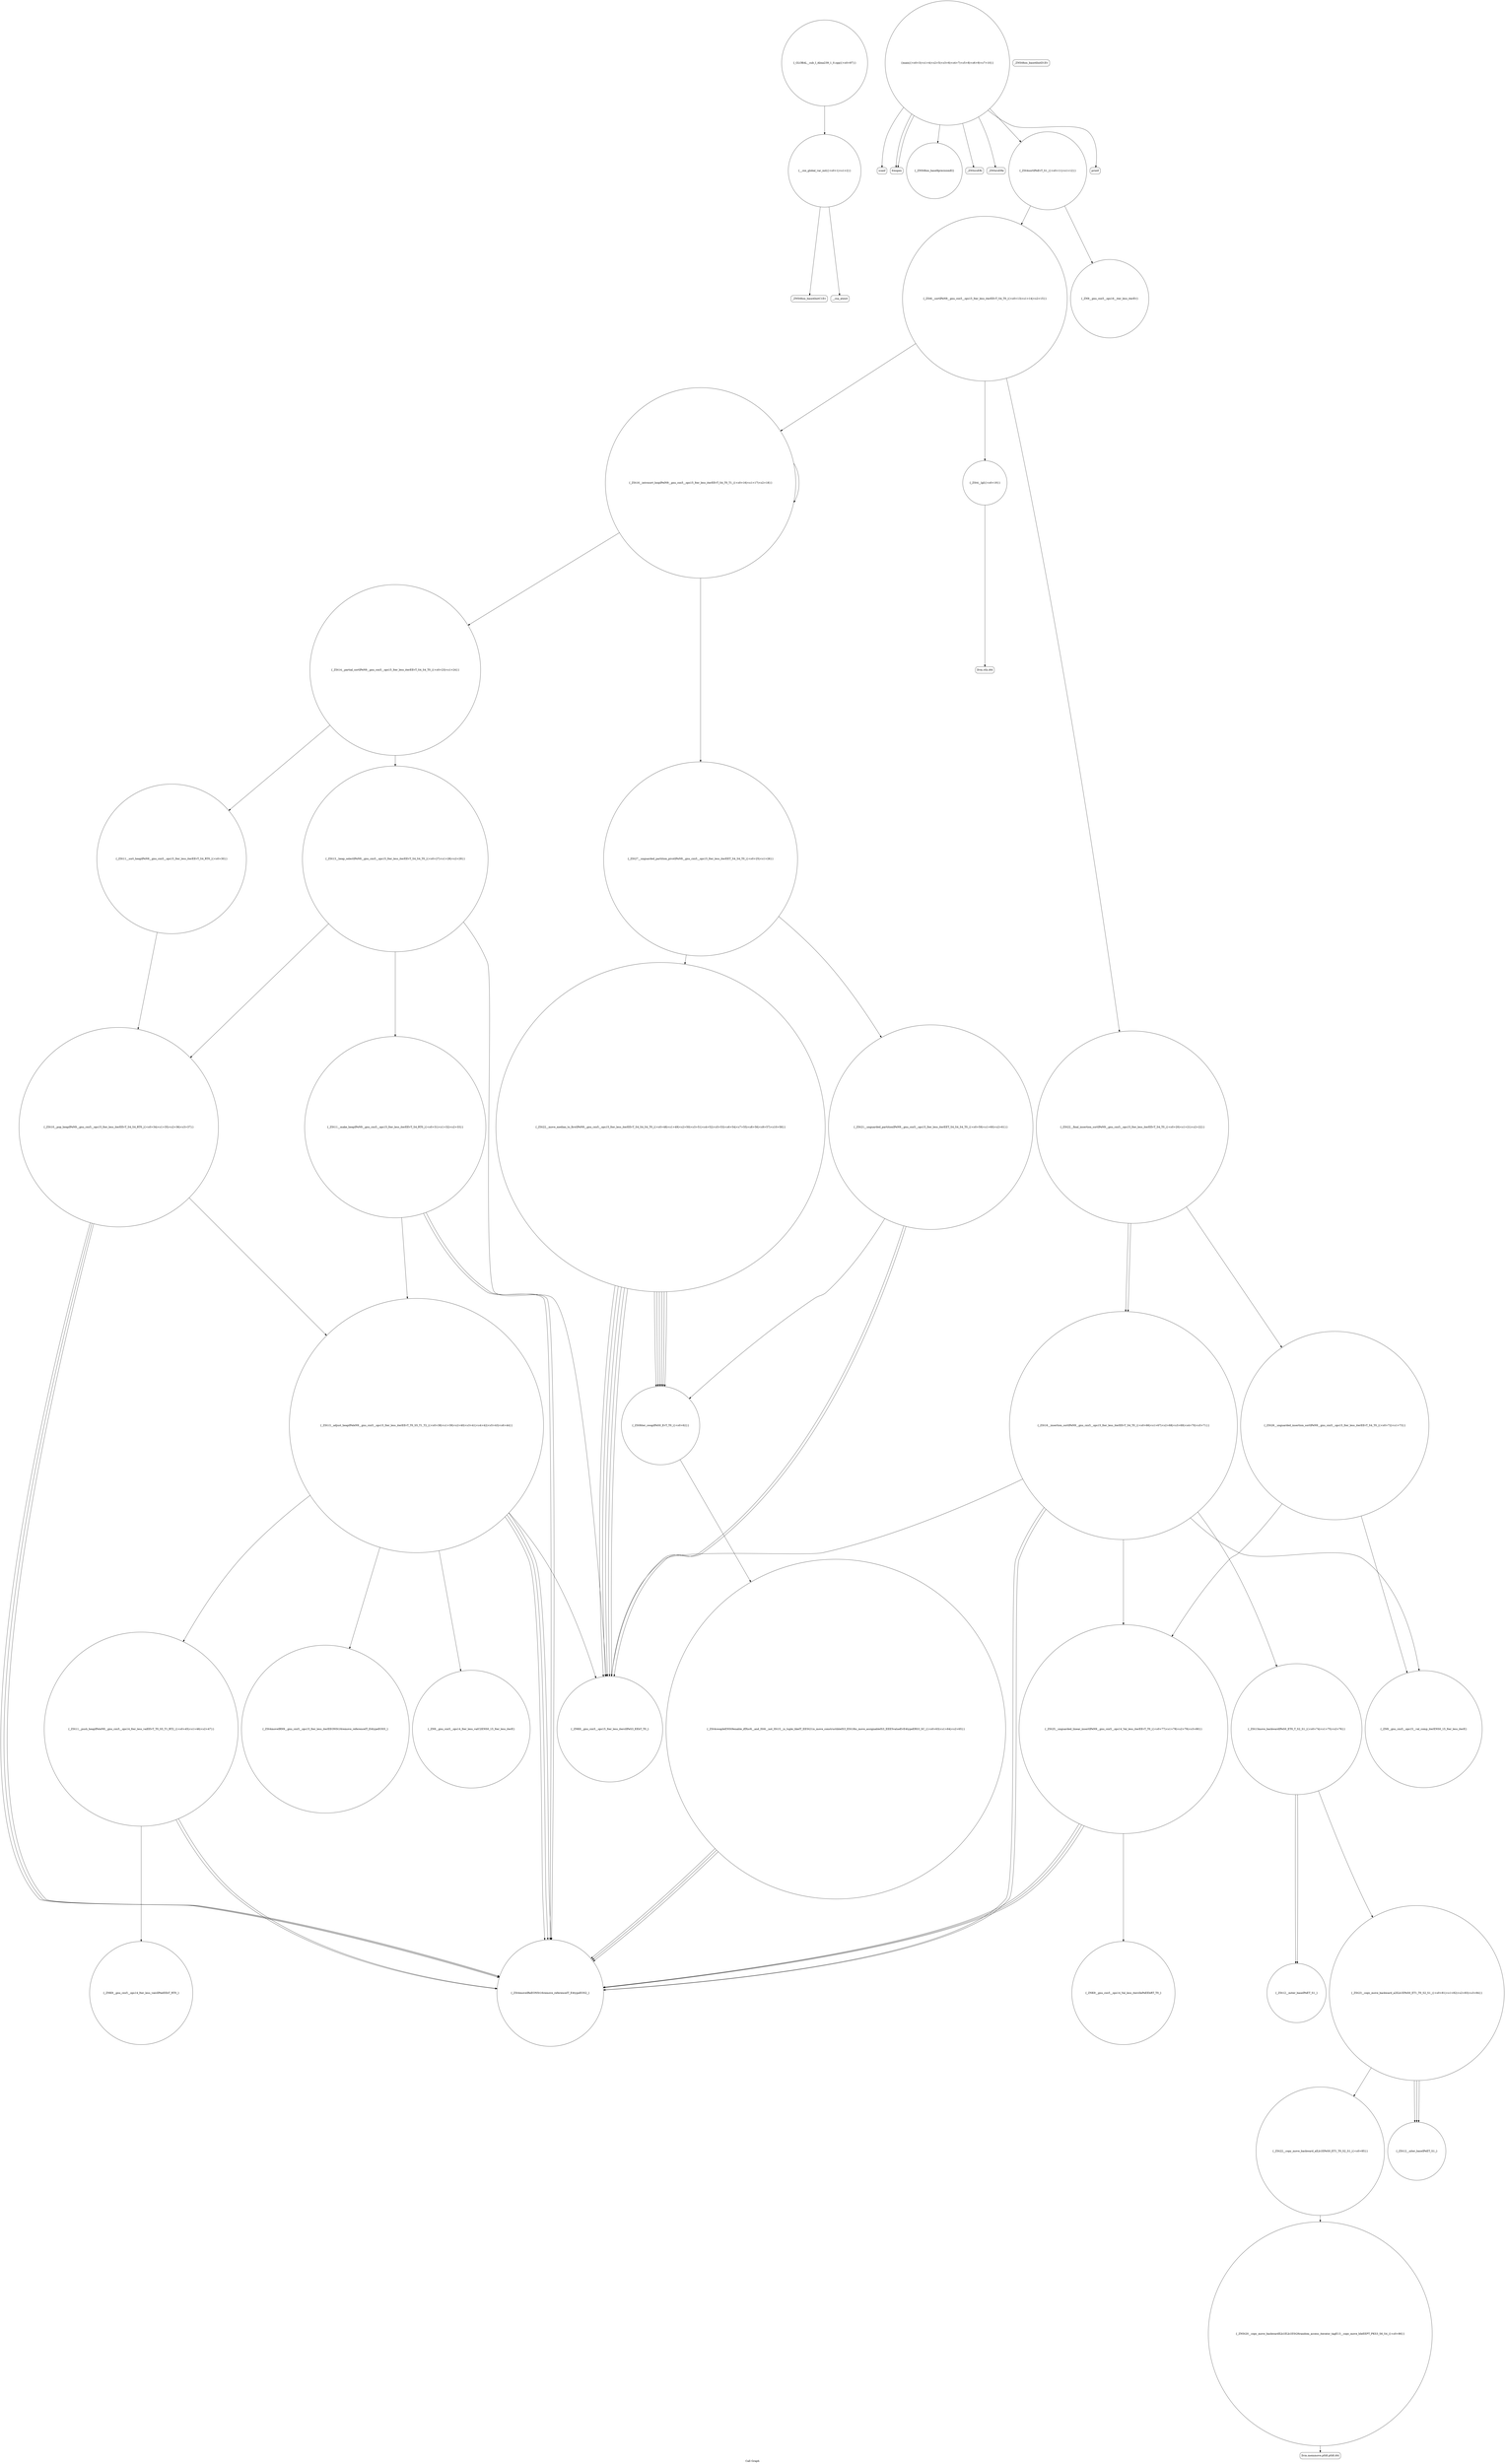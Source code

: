 digraph "Call Graph" {
	label="Call Graph";

	Node0x55c94010fca0 [shape=record,shape=circle,label="{__cxx_global_var_init|{<s0>1|<s1>2}}"];
	Node0x55c94010fca0:s0 -> Node0x55c94010fd20[color=black];
	Node0x55c94010fca0:s1 -> Node0x55c94010fe20[color=black];
	Node0x55c940111320 [shape=record,shape=Mrecord,label="{llvm.memmove.p0i8.p0i8.i64}"];
	Node0x55c940110020 [shape=record,shape=Mrecord,label="{scanf}"];
	Node0x55c9401103a0 [shape=record,shape=circle,label="{_ZSt16__introsort_loopIPelN9__gnu_cxx5__ops15_Iter_less_iterEEvT_S4_T0_T1_|{<s0>16|<s1>17|<s2>18}}"];
	Node0x55c9401103a0:s0 -> Node0x55c940110520[color=black];
	Node0x55c9401103a0:s1 -> Node0x55c9401105a0[color=black];
	Node0x55c9401103a0:s2 -> Node0x55c9401103a0[color=black];
	Node0x55c940110720 [shape=record,shape=circle,label="{_ZSt11__make_heapIPeN9__gnu_cxx5__ops15_Iter_less_iterEEvT_S4_RT0_|{<s0>31|<s1>32|<s2>33}}"];
	Node0x55c940110720:s0 -> Node0x55c9401108a0[color=black];
	Node0x55c940110720:s1 -> Node0x55c9401108a0[color=black];
	Node0x55c940110720:s2 -> Node0x55c940110920[color=black];
	Node0x55c940110aa0 [shape=record,shape=circle,label="{_ZSt11__push_heapIPeleN9__gnu_cxx5__ops14_Iter_less_valEEvT_T0_S5_T1_RT2_|{<s0>45|<s1>46|<s2>47}}"];
	Node0x55c940110aa0:s0 -> Node0x55c940110b20[color=black];
	Node0x55c940110aa0:s1 -> Node0x55c9401108a0[color=black];
	Node0x55c940110aa0:s2 -> Node0x55c9401108a0[color=black];
	Node0x55c940110e20 [shape=record,shape=circle,label="{_ZSt16__insertion_sortIPeN9__gnu_cxx5__ops15_Iter_less_iterEEvT_S4_T0_|{<s0>66|<s1>67|<s2>68|<s3>69|<s4>70|<s5>71}}"];
	Node0x55c940110e20:s0 -> Node0x55c9401107a0[color=black];
	Node0x55c940110e20:s1 -> Node0x55c9401108a0[color=black];
	Node0x55c940110e20:s2 -> Node0x55c940110f20[color=black];
	Node0x55c940110e20:s3 -> Node0x55c9401108a0[color=black];
	Node0x55c940110e20:s4 -> Node0x55c940111020[color=black];
	Node0x55c940110e20:s5 -> Node0x55c940110fa0[color=black];
	Node0x55c9401111a0 [shape=record,shape=circle,label="{_ZSt22__copy_move_backward_aILb1EPeS0_ET1_T0_S2_S1_|{<s0>85}}"];
	Node0x55c9401111a0:s0 -> Node0x55c9401112a0[color=black];
	Node0x55c94010fea0 [shape=record,shape=circle,label="{main|{<s0>3|<s1>4|<s2>5|<s3>6|<s4>7|<s5>8|<s6>9|<s7>10}}"];
	Node0x55c94010fea0:s0 -> Node0x55c94010ff20[color=black];
	Node0x55c94010fea0:s1 -> Node0x55c94010ff20[color=black];
	Node0x55c94010fea0:s2 -> Node0x55c94010ffa0[color=black];
	Node0x55c94010fea0:s3 -> Node0x55c940110020[color=black];
	Node0x55c94010fea0:s4 -> Node0x55c9401100a0[color=black];
	Node0x55c94010fea0:s5 -> Node0x55c940110120[color=black];
	Node0x55c94010fea0:s6 -> Node0x55c9401101a0[color=black];
	Node0x55c94010fea0:s7 -> Node0x55c940110220[color=black];
	Node0x55c940110220 [shape=record,shape=Mrecord,label="{printf}"];
	Node0x55c9401105a0 [shape=record,shape=circle,label="{_ZSt27__unguarded_partition_pivotIPeN9__gnu_cxx5__ops15_Iter_less_iterEET_S4_S4_T0_|{<s0>25|<s1>26}}"];
	Node0x55c9401105a0:s0 -> Node0x55c940110ba0[color=black];
	Node0x55c9401105a0:s1 -> Node0x55c940110c20[color=black];
	Node0x55c940110920 [shape=record,shape=circle,label="{_ZSt13__adjust_heapIPeleN9__gnu_cxx5__ops15_Iter_less_iterEEvT_T0_S5_T1_T2_|{<s0>38|<s1>39|<s2>40|<s3>41|<s4>42|<s5>43|<s6>44}}"];
	Node0x55c940110920:s0 -> Node0x55c9401107a0[color=black];
	Node0x55c940110920:s1 -> Node0x55c9401108a0[color=black];
	Node0x55c940110920:s2 -> Node0x55c9401108a0[color=black];
	Node0x55c940110920:s3 -> Node0x55c9401109a0[color=black];
	Node0x55c940110920:s4 -> Node0x55c940110a20[color=black];
	Node0x55c940110920:s5 -> Node0x55c9401108a0[color=black];
	Node0x55c940110920:s6 -> Node0x55c940110aa0[color=black];
	Node0x55c940110ca0 [shape=record,shape=circle,label="{_ZSt9iter_swapIPeS0_EvT_T0_|{<s0>62}}"];
	Node0x55c940110ca0:s0 -> Node0x55c940110d20[color=black];
	Node0x55c940111020 [shape=record,shape=circle,label="{_ZN9__gnu_cxx5__ops15__val_comp_iterENS0_15_Iter_less_iterE}"];
	Node0x55c94010fd20 [shape=record,shape=Mrecord,label="{_ZNSt8ios_base4InitC1Ev}"];
	Node0x55c9401113a0 [shape=record,shape=circle,label="{_ZNK9__gnu_cxx5__ops14_Val_less_iterclIePeEEbRT_T0_}"];
	Node0x55c9401100a0 [shape=record,shape=Mrecord,label="{_ZNSirsERi}"];
	Node0x55c940110420 [shape=record,shape=circle,label="{_ZSt4__lgl|{<s0>19}}"];
	Node0x55c940110420:s0 -> Node0x55c940110da0[color=black];
	Node0x55c9401107a0 [shape=record,shape=circle,label="{_ZNK9__gnu_cxx5__ops15_Iter_less_iterclIPeS3_EEbT_T0_}"];
	Node0x55c940110b20 [shape=record,shape=circle,label="{_ZNK9__gnu_cxx5__ops14_Iter_less_valclIPeeEEbT_RT0_}"];
	Node0x55c940110ea0 [shape=record,shape=circle,label="{_ZSt26__unguarded_insertion_sortIPeN9__gnu_cxx5__ops15_Iter_less_iterEEvT_S4_T0_|{<s0>72|<s1>73}}"];
	Node0x55c940110ea0:s0 -> Node0x55c940111020[color=black];
	Node0x55c940110ea0:s1 -> Node0x55c940110fa0[color=black];
	Node0x55c940111220 [shape=record,shape=circle,label="{_ZSt12__niter_baseIPeET_S1_}"];
	Node0x55c94010ff20 [shape=record,shape=Mrecord,label="{freopen}"];
	Node0x55c9401102a0 [shape=record,shape=circle,label="{_ZSt6__sortIPeN9__gnu_cxx5__ops15_Iter_less_iterEEvT_S4_T0_|{<s0>13|<s1>14|<s2>15}}"];
	Node0x55c9401102a0:s0 -> Node0x55c940110420[color=black];
	Node0x55c9401102a0:s1 -> Node0x55c9401103a0[color=black];
	Node0x55c9401102a0:s2 -> Node0x55c9401104a0[color=black];
	Node0x55c940110620 [shape=record,shape=circle,label="{_ZSt13__heap_selectIPeN9__gnu_cxx5__ops15_Iter_less_iterEEvT_S4_S4_T0_|{<s0>27|<s1>28|<s2>29}}"];
	Node0x55c940110620:s0 -> Node0x55c940110720[color=black];
	Node0x55c940110620:s1 -> Node0x55c9401107a0[color=black];
	Node0x55c940110620:s2 -> Node0x55c940110820[color=black];
	Node0x55c9401109a0 [shape=record,shape=circle,label="{_ZSt4moveIRN9__gnu_cxx5__ops15_Iter_less_iterEEONSt16remove_referenceIT_E4typeEOS5_}"];
	Node0x55c940110d20 [shape=record,shape=circle,label="{_ZSt4swapIeENSt9enable_ifIXsr6__and_ISt6__not_ISt15__is_tuple_likeIT_EESt21is_move_constructibleIS3_ESt18is_move_assignableIS3_EEE5valueEvE4typeERS3_SC_|{<s0>63|<s1>64|<s2>65}}"];
	Node0x55c940110d20:s0 -> Node0x55c9401108a0[color=black];
	Node0x55c940110d20:s1 -> Node0x55c9401108a0[color=black];
	Node0x55c940110d20:s2 -> Node0x55c9401108a0[color=black];
	Node0x55c9401110a0 [shape=record,shape=circle,label="{_ZSt23__copy_move_backward_a2ILb1EPeS0_ET1_T0_S2_S1_|{<s0>81|<s1>82|<s2>83|<s3>84}}"];
	Node0x55c9401110a0:s0 -> Node0x55c940111220[color=black];
	Node0x55c9401110a0:s1 -> Node0x55c940111220[color=black];
	Node0x55c9401110a0:s2 -> Node0x55c940111220[color=black];
	Node0x55c9401110a0:s3 -> Node0x55c9401111a0[color=black];
	Node0x55c94010fda0 [shape=record,shape=Mrecord,label="{_ZNSt8ios_base4InitD1Ev}"];
	Node0x55c940111420 [shape=record,shape=circle,label="{_GLOBAL__sub_I_Alina239_1_0.cpp|{<s0>87}}"];
	Node0x55c940111420:s0 -> Node0x55c94010fca0[color=black];
	Node0x55c940110120 [shape=record,shape=Mrecord,label="{_ZNSirsERe}"];
	Node0x55c9401104a0 [shape=record,shape=circle,label="{_ZSt22__final_insertion_sortIPeN9__gnu_cxx5__ops15_Iter_less_iterEEvT_S4_T0_|{<s0>20|<s1>21|<s2>22}}"];
	Node0x55c9401104a0:s0 -> Node0x55c940110e20[color=black];
	Node0x55c9401104a0:s1 -> Node0x55c940110ea0[color=black];
	Node0x55c9401104a0:s2 -> Node0x55c940110e20[color=black];
	Node0x55c940110820 [shape=record,shape=circle,label="{_ZSt10__pop_heapIPeN9__gnu_cxx5__ops15_Iter_less_iterEEvT_S4_S4_RT0_|{<s0>34|<s1>35|<s2>36|<s3>37}}"];
	Node0x55c940110820:s0 -> Node0x55c9401108a0[color=black];
	Node0x55c940110820:s1 -> Node0x55c9401108a0[color=black];
	Node0x55c940110820:s2 -> Node0x55c9401108a0[color=black];
	Node0x55c940110820:s3 -> Node0x55c940110920[color=black];
	Node0x55c940110ba0 [shape=record,shape=circle,label="{_ZSt22__move_median_to_firstIPeN9__gnu_cxx5__ops15_Iter_less_iterEEvT_S4_S4_S4_T0_|{<s0>48|<s1>49|<s2>50|<s3>51|<s4>52|<s5>53|<s6>54|<s7>55|<s8>56|<s9>57|<s10>58}}"];
	Node0x55c940110ba0:s0 -> Node0x55c9401107a0[color=black];
	Node0x55c940110ba0:s1 -> Node0x55c9401107a0[color=black];
	Node0x55c940110ba0:s2 -> Node0x55c940110ca0[color=black];
	Node0x55c940110ba0:s3 -> Node0x55c9401107a0[color=black];
	Node0x55c940110ba0:s4 -> Node0x55c940110ca0[color=black];
	Node0x55c940110ba0:s5 -> Node0x55c940110ca0[color=black];
	Node0x55c940110ba0:s6 -> Node0x55c9401107a0[color=black];
	Node0x55c940110ba0:s7 -> Node0x55c940110ca0[color=black];
	Node0x55c940110ba0:s8 -> Node0x55c9401107a0[color=black];
	Node0x55c940110ba0:s9 -> Node0x55c940110ca0[color=black];
	Node0x55c940110ba0:s10 -> Node0x55c940110ca0[color=black];
	Node0x55c940110f20 [shape=record,shape=circle,label="{_ZSt13move_backwardIPeS0_ET0_T_S2_S1_|{<s0>74|<s1>75|<s2>76}}"];
	Node0x55c940110f20:s0 -> Node0x55c940111120[color=black];
	Node0x55c940110f20:s1 -> Node0x55c940111120[color=black];
	Node0x55c940110f20:s2 -> Node0x55c9401110a0[color=black];
	Node0x55c9401112a0 [shape=record,shape=circle,label="{_ZNSt20__copy_move_backwardILb1ELb1ESt26random_access_iterator_tagE13__copy_move_bIeEEPT_PKS3_S6_S4_|{<s0>86}}"];
	Node0x55c9401112a0:s0 -> Node0x55c940111320[color=black];
	Node0x55c94010ffa0 [shape=record,shape=circle,label="{_ZNSt8ios_base9precisionEl}"];
	Node0x55c940110320 [shape=record,shape=circle,label="{_ZN9__gnu_cxx5__ops16__iter_less_iterEv}"];
	Node0x55c9401106a0 [shape=record,shape=circle,label="{_ZSt11__sort_heapIPeN9__gnu_cxx5__ops15_Iter_less_iterEEvT_S4_RT0_|{<s0>30}}"];
	Node0x55c9401106a0:s0 -> Node0x55c940110820[color=black];
	Node0x55c940110a20 [shape=record,shape=circle,label="{_ZN9__gnu_cxx5__ops14_Iter_less_valC2ENS0_15_Iter_less_iterE}"];
	Node0x55c940110da0 [shape=record,shape=Mrecord,label="{llvm.ctlz.i64}"];
	Node0x55c940111120 [shape=record,shape=circle,label="{_ZSt12__miter_baseIPeET_S1_}"];
	Node0x55c94010fe20 [shape=record,shape=Mrecord,label="{__cxa_atexit}"];
	Node0x55c9401101a0 [shape=record,shape=circle,label="{_ZSt4sortIPeEvT_S1_|{<s0>11|<s1>12}}"];
	Node0x55c9401101a0:s0 -> Node0x55c940110320[color=black];
	Node0x55c9401101a0:s1 -> Node0x55c9401102a0[color=black];
	Node0x55c940110520 [shape=record,shape=circle,label="{_ZSt14__partial_sortIPeN9__gnu_cxx5__ops15_Iter_less_iterEEvT_S4_S4_T0_|{<s0>23|<s1>24}}"];
	Node0x55c940110520:s0 -> Node0x55c940110620[color=black];
	Node0x55c940110520:s1 -> Node0x55c9401106a0[color=black];
	Node0x55c9401108a0 [shape=record,shape=circle,label="{_ZSt4moveIReEONSt16remove_referenceIT_E4typeEOS2_}"];
	Node0x55c940110c20 [shape=record,shape=circle,label="{_ZSt21__unguarded_partitionIPeN9__gnu_cxx5__ops15_Iter_less_iterEET_S4_S4_S4_T0_|{<s0>59|<s1>60|<s2>61}}"];
	Node0x55c940110c20:s0 -> Node0x55c9401107a0[color=black];
	Node0x55c940110c20:s1 -> Node0x55c9401107a0[color=black];
	Node0x55c940110c20:s2 -> Node0x55c940110ca0[color=black];
	Node0x55c940110fa0 [shape=record,shape=circle,label="{_ZSt25__unguarded_linear_insertIPeN9__gnu_cxx5__ops14_Val_less_iterEEvT_T0_|{<s0>77|<s1>78|<s2>79|<s3>80}}"];
	Node0x55c940110fa0:s0 -> Node0x55c9401108a0[color=black];
	Node0x55c940110fa0:s1 -> Node0x55c9401113a0[color=black];
	Node0x55c940110fa0:s2 -> Node0x55c9401108a0[color=black];
	Node0x55c940110fa0:s3 -> Node0x55c9401108a0[color=black];
}
